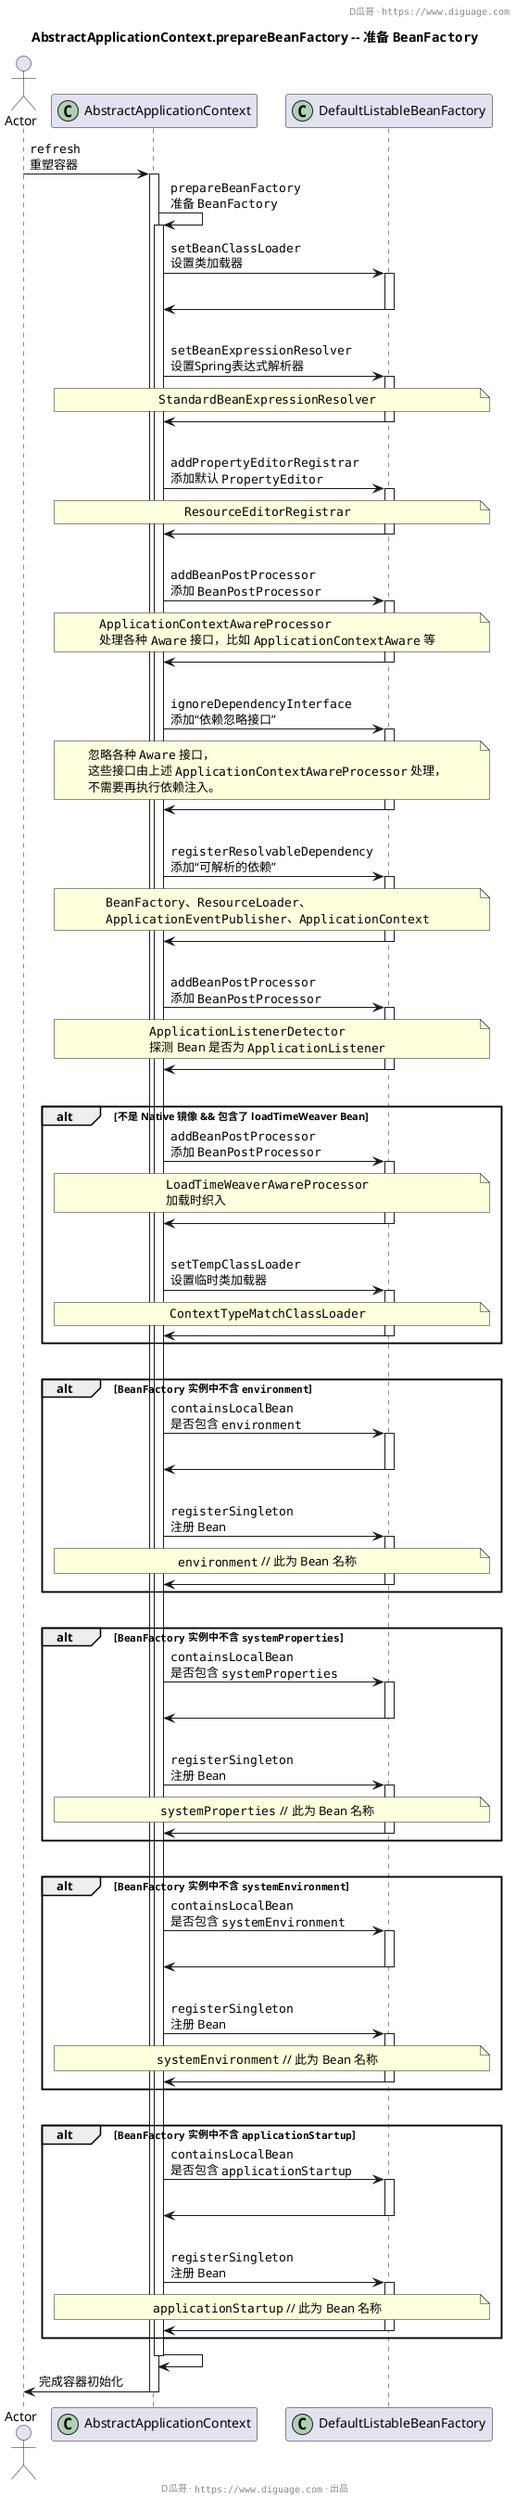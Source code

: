 @startuml

title **AbstractApplicationContext.prepareBeanFactory -- 准备 ""BeanFactory""**
header D瓜哥 · ""https://www.diguage.com""

actor Actor
participant AbstractApplicationContext << (C,#ADD1B2) >>
participant DefaultListableBeanFactory << (C,#ADD1B2) >>

Actor -> AbstractApplicationContext: ""refresh""\n重塑容器
activate AbstractApplicationContext

  AbstractApplicationContext -> AbstractApplicationContext: ""prepareBeanFactory""\n准备 ""BeanFactory""
  activate AbstractApplicationContext

      AbstractApplicationContext -> DefaultListableBeanFactory: ""setBeanClassLoader""\n设置类加载器
      activate DefaultListableBeanFactory
      |||
      AbstractApplicationContext <- DefaultListableBeanFactory
      deactivate DefaultListableBeanFactory

      |||

      AbstractApplicationContext -> DefaultListableBeanFactory: ""setBeanExpressionResolver""\n设置Spring表达式解析器
      activate DefaultListableBeanFactory
      note over AbstractApplicationContext,DefaultListableBeanFactory: ""StandardBeanExpressionResolver""
      AbstractApplicationContext <- DefaultListableBeanFactory
      deactivate DefaultListableBeanFactory

      |||

      AbstractApplicationContext -> DefaultListableBeanFactory: ""addPropertyEditorRegistrar""\n添加默认 ""PropertyEditor""
      activate DefaultListableBeanFactory
      note over AbstractApplicationContext,DefaultListableBeanFactory: ""ResourceEditorRegistrar""
      AbstractApplicationContext <- DefaultListableBeanFactory
      deactivate DefaultListableBeanFactory

      |||

      AbstractApplicationContext -> DefaultListableBeanFactory: ""addBeanPostProcessor""\n添加 ""BeanPostProcessor""
      activate DefaultListableBeanFactory
      note over AbstractApplicationContext,DefaultListableBeanFactory: ""ApplicationContextAwareProcessor""\n处理各种 ""Aware"" 接口，比如 ""ApplicationContextAware"" 等
      AbstractApplicationContext <- DefaultListableBeanFactory
      deactivate DefaultListableBeanFactory

      |||

      AbstractApplicationContext -> DefaultListableBeanFactory: ""ignoreDependencyInterface""\n添加“依赖忽略接口”
      activate DefaultListableBeanFactory
      note over AbstractApplicationContext,DefaultListableBeanFactory: 忽略各种 ""Aware"" 接口，\n这些接口由上述 ""ApplicationContextAwareProcessor"" 处理，\n不需要再执行依赖注入。
      AbstractApplicationContext <- DefaultListableBeanFactory
      deactivate DefaultListableBeanFactory

      |||

      AbstractApplicationContext -> DefaultListableBeanFactory: ""registerResolvableDependency""\n添加“可解析的依赖”
      activate DefaultListableBeanFactory
      note over AbstractApplicationContext,DefaultListableBeanFactory: ""BeanFactory""、""ResourceLoader""、\n""ApplicationEventPublisher""、""ApplicationContext""
      AbstractApplicationContext <- DefaultListableBeanFactory
      deactivate DefaultListableBeanFactory

      |||

      AbstractApplicationContext -> DefaultListableBeanFactory: ""addBeanPostProcessor""\n添加 ""BeanPostProcessor""
      activate DefaultListableBeanFactory
      note over AbstractApplicationContext,DefaultListableBeanFactory: ""ApplicationListenerDetector""\n探测 Bean 是否为 ""ApplicationListener""
      AbstractApplicationContext <- DefaultListableBeanFactory
      deactivate DefaultListableBeanFactory

      |||

      alt 不是 Native 镜像 && 包含了 loadTimeWeaver Bean
          AbstractApplicationContext -> DefaultListableBeanFactory: ""addBeanPostProcessor""\n添加 ""BeanPostProcessor""
          activate DefaultListableBeanFactory
          note over AbstractApplicationContext,DefaultListableBeanFactory: ""LoadTimeWeaverAwareProcessor""\n加载时织入
          AbstractApplicationContext <- DefaultListableBeanFactory
          deactivate DefaultListableBeanFactory

          |||

          AbstractApplicationContext -> DefaultListableBeanFactory: ""setTempClassLoader""\n设置临时类加载器
          activate DefaultListableBeanFactory
          note over AbstractApplicationContext,DefaultListableBeanFactory: ""ContextTypeMatchClassLoader""
          AbstractApplicationContext <- DefaultListableBeanFactory
          deactivate DefaultListableBeanFactory
      end

      |||

      alt ""BeanFactory"" 实例中不含 ""environment""
          AbstractApplicationContext -> DefaultListableBeanFactory: ""containsLocalBean""\n是否包含 ""environment""
          activate DefaultListableBeanFactory
          |||
          AbstractApplicationContext <- DefaultListableBeanFactory
          deactivate DefaultListableBeanFactory

          |||

          AbstractApplicationContext -> DefaultListableBeanFactory: ""registerSingleton""\n注册 Bean
          activate DefaultListableBeanFactory
          note over AbstractApplicationContext,DefaultListableBeanFactory: ""environment"" // 此为 Bean 名称
          AbstractApplicationContext <- DefaultListableBeanFactory
          deactivate DefaultListableBeanFactory
      end

      |||

      alt ""BeanFactory"" 实例中不含 ""systemProperties""
          AbstractApplicationContext -> DefaultListableBeanFactory: ""containsLocalBean""\n是否包含 ""systemProperties""
          activate DefaultListableBeanFactory
          |||
          AbstractApplicationContext <- DefaultListableBeanFactory
          deactivate DefaultListableBeanFactory

          |||

          AbstractApplicationContext -> DefaultListableBeanFactory: ""registerSingleton""\n注册 Bean
          activate DefaultListableBeanFactory
          note over AbstractApplicationContext,DefaultListableBeanFactory: ""systemProperties"" // 此为 Bean 名称
          AbstractApplicationContext <- DefaultListableBeanFactory
          deactivate DefaultListableBeanFactory
      end

      |||

      alt ""BeanFactory"" 实例中不含 ""systemEnvironment""
          AbstractApplicationContext -> DefaultListableBeanFactory: ""containsLocalBean""\n是否包含 ""systemEnvironment""
          activate DefaultListableBeanFactory
          |||
          AbstractApplicationContext <- DefaultListableBeanFactory
          deactivate DefaultListableBeanFactory

          |||

          AbstractApplicationContext -> DefaultListableBeanFactory: ""registerSingleton""\n注册 Bean
          activate DefaultListableBeanFactory
          note over AbstractApplicationContext,DefaultListableBeanFactory: ""systemEnvironment"" // 此为 Bean 名称
          AbstractApplicationContext <- DefaultListableBeanFactory
          deactivate DefaultListableBeanFactory
      end

      |||

      alt ""BeanFactory"" 实例中不含 ""applicationStartup""
          AbstractApplicationContext -> DefaultListableBeanFactory: ""containsLocalBean""\n是否包含 ""applicationStartup""
          activate DefaultListableBeanFactory
          |||
          AbstractApplicationContext <- DefaultListableBeanFactory
          deactivate DefaultListableBeanFactory

          |||

          AbstractApplicationContext -> DefaultListableBeanFactory: ""registerSingleton""\n注册 Bean
          activate DefaultListableBeanFactory
          note over AbstractApplicationContext,DefaultListableBeanFactory: ""applicationStartup"" // 此为 Bean 名称
          AbstractApplicationContext <- DefaultListableBeanFactory
          deactivate DefaultListableBeanFactory
      end

  AbstractApplicationContext -> AbstractApplicationContext
  deactivate AbstractApplicationContext

Actor <- AbstractApplicationContext: 完成容器初始化
deactivate AbstractApplicationContext

footer D瓜哥 · ""https://www.diguage.com"" · 出品
@enduml
